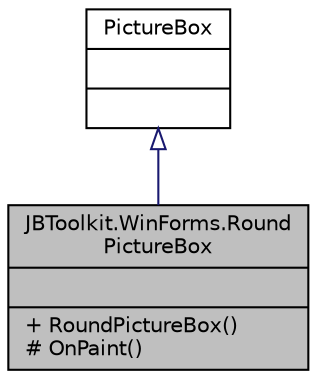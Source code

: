 digraph "JBToolkit.WinForms.RoundPictureBox"
{
 // LATEX_PDF_SIZE
  edge [fontname="Helvetica",fontsize="10",labelfontname="Helvetica",labelfontsize="10"];
  node [fontname="Helvetica",fontsize="10",shape=record];
  Node1 [label="{JBToolkit.WinForms.Round\lPictureBox\n||+ RoundPictureBox()\l# OnPaint()\l}",height=0.2,width=0.4,color="black", fillcolor="grey75", style="filled", fontcolor="black",tooltip=" "];
  Node2 -> Node1 [dir="back",color="midnightblue",fontsize="10",style="solid",arrowtail="onormal",fontname="Helvetica"];
  Node2 [label="{PictureBox\n||}",height=0.2,width=0.4,color="black", fillcolor="white", style="filled",URL="$d3/d5d/class_picture_box.html",tooltip=" "];
}

